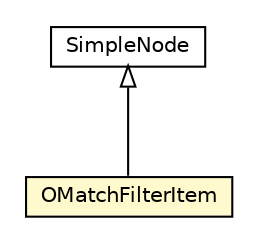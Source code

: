 #!/usr/local/bin/dot
#
# Class diagram 
# Generated by UMLGraph version R5_6-24-gf6e263 (http://www.umlgraph.org/)
#

digraph G {
	edge [fontname="Helvetica",fontsize=10,labelfontname="Helvetica",labelfontsize=10];
	node [fontname="Helvetica",fontsize=10,shape=plaintext];
	nodesep=0.25;
	ranksep=0.5;
	// com.orientechnologies.orient.core.sql.parser.OMatchFilterItem
	c4690322 [label=<<table title="com.orientechnologies.orient.core.sql.parser.OMatchFilterItem" border="0" cellborder="1" cellspacing="0" cellpadding="2" port="p" bgcolor="lemonChiffon" href="./OMatchFilterItem.html">
		<tr><td><table border="0" cellspacing="0" cellpadding="1">
<tr><td align="center" balign="center"> OMatchFilterItem </td></tr>
		</table></td></tr>
		</table>>, URL="./OMatchFilterItem.html", fontname="Helvetica", fontcolor="black", fontsize=10.0];
	// com.orientechnologies.orient.core.sql.parser.SimpleNode
	c4690346 [label=<<table title="com.orientechnologies.orient.core.sql.parser.SimpleNode" border="0" cellborder="1" cellspacing="0" cellpadding="2" port="p" href="./SimpleNode.html">
		<tr><td><table border="0" cellspacing="0" cellpadding="1">
<tr><td align="center" balign="center"> SimpleNode </td></tr>
		</table></td></tr>
		</table>>, URL="./SimpleNode.html", fontname="Helvetica", fontcolor="black", fontsize=10.0];
	//com.orientechnologies.orient.core.sql.parser.OMatchFilterItem extends com.orientechnologies.orient.core.sql.parser.SimpleNode
	c4690346:p -> c4690322:p [dir=back,arrowtail=empty];
}

